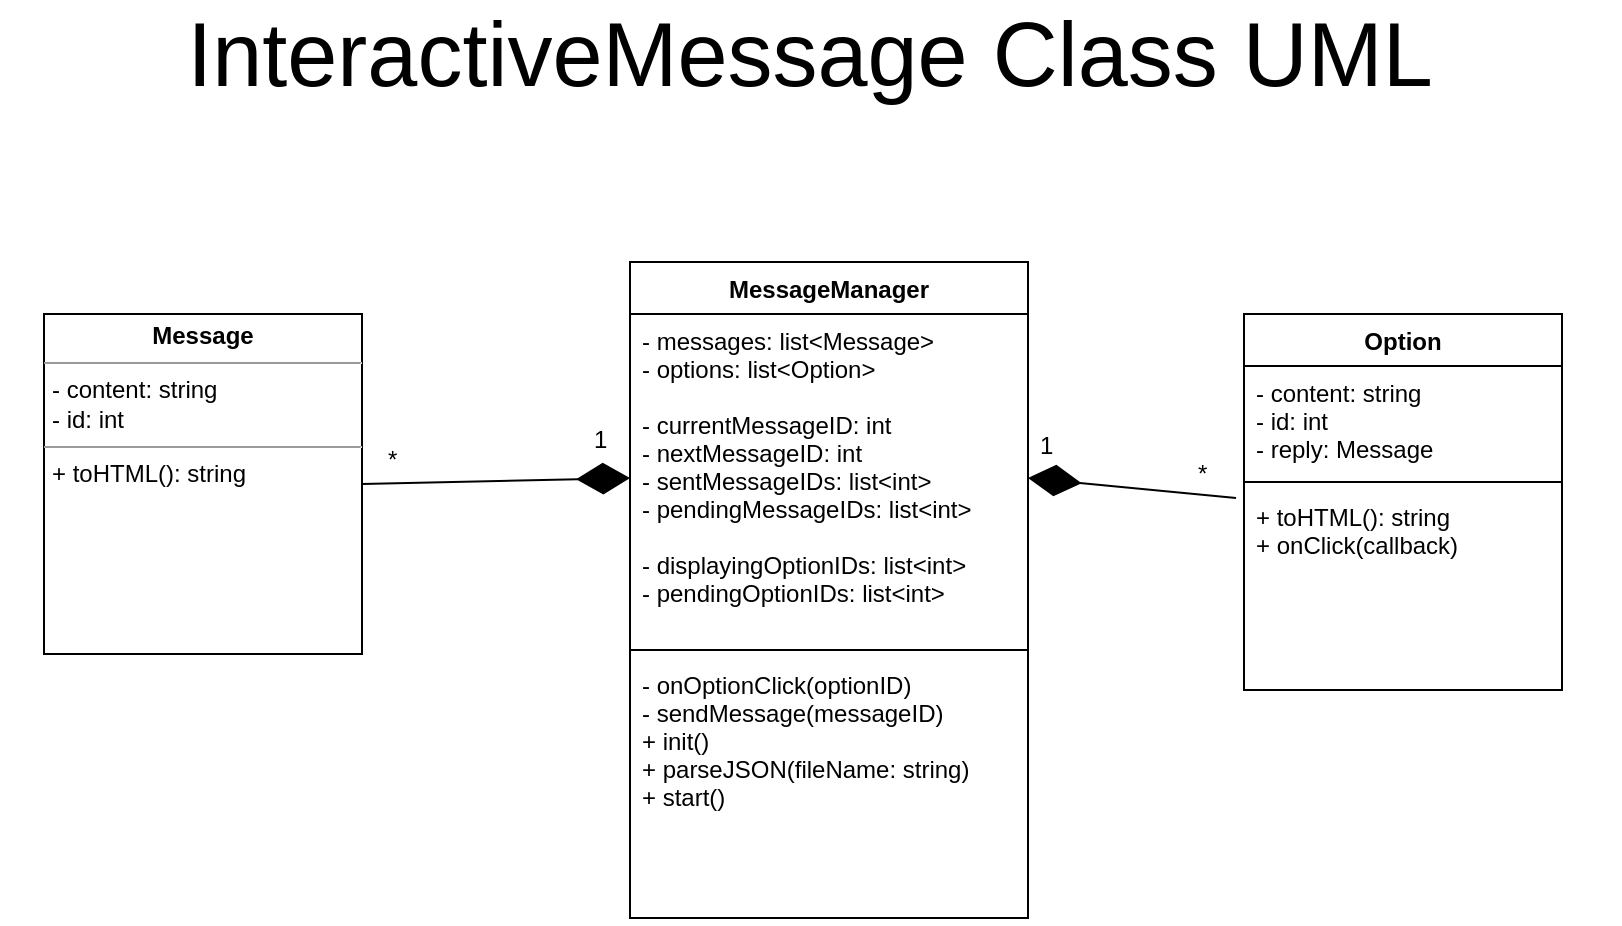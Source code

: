 <mxfile version="10.6.6" type="device"><diagram id="UolT-k-QU2GeJ7S1jclD" name="Page-1"><mxGraphModel dx="1078" dy="835" grid="1" gridSize="10" guides="1" tooltips="1" connect="1" arrows="1" fold="1" page="1" pageScale="1" pageWidth="827" pageHeight="1169" math="0" shadow="0"><root><mxCell id="0"/><mxCell id="1" parent="0"/><mxCell id="rfZSaHXk6nqBjt2zS2o6-1" value="&lt;p style=&quot;margin: 0px ; margin-top: 4px ; text-align: center&quot;&gt;&lt;b&gt;Message&lt;/b&gt;&lt;/p&gt;&lt;hr size=&quot;1&quot;&gt;&lt;p style=&quot;margin: 0px ; margin-left: 4px&quot;&gt;- content: string&lt;/p&gt;&lt;p style=&quot;margin: 0px ; margin-left: 4px&quot;&gt;- id: int&lt;/p&gt;&lt;hr size=&quot;1&quot;&gt;&lt;p style=&quot;margin: 0px ; margin-left: 4px&quot;&gt;+ toHTML(): string&lt;/p&gt;" style="verticalAlign=top;align=left;overflow=fill;fontSize=12;fontFamily=Helvetica;html=1;" vertex="1" parent="1"><mxGeometry x="30" y="220" width="159" height="170" as="geometry"/></mxCell><mxCell id="rfZSaHXk6nqBjt2zS2o6-2" value="MessageManager" style="swimlane;fontStyle=1;align=center;verticalAlign=top;childLayout=stackLayout;horizontal=1;startSize=26;horizontalStack=0;resizeParent=1;resizeParentMax=0;resizeLast=0;collapsible=1;marginBottom=0;" vertex="1" parent="1"><mxGeometry x="323" y="194" width="199" height="328" as="geometry"/></mxCell><mxCell id="rfZSaHXk6nqBjt2zS2o6-3" value="- messages: list&lt;Message&gt;&#10;- options: list&lt;Option&gt;&#10;&#10;- currentMessageID: int&#10;- nextMessageID: int&#10;- sentMessageIDs: list&lt;int&gt;&#10;- pendingMessageIDs: list&lt;int&gt;&#10;&#10;- displayingOptionIDs: list&lt;int&gt;&#10;- pendingOptionIDs: list&lt;int&gt;" style="text;strokeColor=none;fillColor=none;align=left;verticalAlign=top;spacingLeft=4;spacingRight=4;overflow=hidden;rotatable=0;points=[[0,0.5],[1,0.5]];portConstraint=eastwest;" vertex="1" parent="rfZSaHXk6nqBjt2zS2o6-2"><mxGeometry y="26" width="199" height="164" as="geometry"/></mxCell><mxCell id="rfZSaHXk6nqBjt2zS2o6-4" value="" style="line;strokeWidth=1;fillColor=none;align=left;verticalAlign=middle;spacingTop=-1;spacingLeft=3;spacingRight=3;rotatable=0;labelPosition=right;points=[];portConstraint=eastwest;" vertex="1" parent="rfZSaHXk6nqBjt2zS2o6-2"><mxGeometry y="190" width="199" height="8" as="geometry"/></mxCell><mxCell id="rfZSaHXk6nqBjt2zS2o6-5" value="- onOptionClick(optionID)&#10;- sendMessage(messageID)&#10;+ init()&#10;+ parseJSON(fileName: string)&#10;+ start()&#10;" style="text;strokeColor=none;fillColor=none;align=left;verticalAlign=top;spacingLeft=4;spacingRight=4;overflow=hidden;rotatable=0;points=[[0,0.5],[1,0.5]];portConstraint=eastwest;" vertex="1" parent="rfZSaHXk6nqBjt2zS2o6-2"><mxGeometry y="198" width="199" height="130" as="geometry"/></mxCell><mxCell id="rfZSaHXk6nqBjt2zS2o6-6" value="" style="endArrow=diamondThin;endFill=1;endSize=24;html=1;entryX=0;entryY=0.5;entryDx=0;entryDy=0;exitX=1;exitY=0.5;exitDx=0;exitDy=0;" edge="1" parent="1" source="rfZSaHXk6nqBjt2zS2o6-1" target="rfZSaHXk6nqBjt2zS2o6-3"><mxGeometry width="160" relative="1" as="geometry"><mxPoint x="120" y="460" as="sourcePoint"/><mxPoint x="280" y="460" as="targetPoint"/></mxGeometry></mxCell><mxCell id="rfZSaHXk6nqBjt2zS2o6-7" value="1" style="text;html=1;resizable=0;points=[];autosize=1;align=left;verticalAlign=top;spacingTop=-4;" vertex="1" parent="1"><mxGeometry x="303" y="273" width="20" height="20" as="geometry"/></mxCell><mxCell id="rfZSaHXk6nqBjt2zS2o6-8" value="*" style="text;html=1;resizable=0;points=[];autosize=1;align=left;verticalAlign=top;spacingTop=-4;" vertex="1" parent="1"><mxGeometry x="200" y="283" width="20" height="20" as="geometry"/></mxCell><mxCell id="rfZSaHXk6nqBjt2zS2o6-12" value="Option" style="swimlane;fontStyle=1;align=center;verticalAlign=top;childLayout=stackLayout;horizontal=1;startSize=26;horizontalStack=0;resizeParent=1;resizeParentMax=0;resizeLast=0;collapsible=1;marginBottom=0;" vertex="1" parent="1"><mxGeometry x="630" y="220" width="159" height="188" as="geometry"/></mxCell><mxCell id="rfZSaHXk6nqBjt2zS2o6-13" value="- content: string&#10;- id: int&#10;- reply: Message&#10;" style="text;strokeColor=none;fillColor=none;align=left;verticalAlign=top;spacingLeft=4;spacingRight=4;overflow=hidden;rotatable=0;points=[[0,0.5],[1,0.5]];portConstraint=eastwest;" vertex="1" parent="rfZSaHXk6nqBjt2zS2o6-12"><mxGeometry y="26" width="159" height="54" as="geometry"/></mxCell><mxCell id="rfZSaHXk6nqBjt2zS2o6-14" value="" style="line;strokeWidth=1;fillColor=none;align=left;verticalAlign=middle;spacingTop=-1;spacingLeft=3;spacingRight=3;rotatable=0;labelPosition=right;points=[];portConstraint=eastwest;" vertex="1" parent="rfZSaHXk6nqBjt2zS2o6-12"><mxGeometry y="80" width="159" height="8" as="geometry"/></mxCell><mxCell id="rfZSaHXk6nqBjt2zS2o6-15" value="+ toHTML(): string&#10;+ onClick(callback)&#10;" style="text;strokeColor=none;fillColor=none;align=left;verticalAlign=top;spacingLeft=4;spacingRight=4;overflow=hidden;rotatable=0;points=[[0,0.5],[1,0.5]];portConstraint=eastwest;" vertex="1" parent="rfZSaHXk6nqBjt2zS2o6-12"><mxGeometry y="88" width="159" height="100" as="geometry"/></mxCell><mxCell id="rfZSaHXk6nqBjt2zS2o6-22" value="" style="endArrow=diamondThin;endFill=1;endSize=24;html=1;entryX=1;entryY=0.5;entryDx=0;entryDy=0;exitX=-0.025;exitY=0.04;exitDx=0;exitDy=0;exitPerimeter=0;" edge="1" parent="1" source="rfZSaHXk6nqBjt2zS2o6-15" target="rfZSaHXk6nqBjt2zS2o6-3"><mxGeometry width="160" relative="1" as="geometry"><mxPoint x="200" y="315" as="sourcePoint"/><mxPoint x="330" y="313" as="targetPoint"/></mxGeometry></mxCell><mxCell id="rfZSaHXk6nqBjt2zS2o6-23" value="1" style="text;html=1;resizable=0;points=[];autosize=1;align=left;verticalAlign=top;spacingTop=-4;" vertex="1" parent="1"><mxGeometry x="526" y="276" width="20" height="20" as="geometry"/></mxCell><mxCell id="rfZSaHXk6nqBjt2zS2o6-24" value="*" style="text;html=1;resizable=0;points=[];autosize=1;align=left;verticalAlign=top;spacingTop=-4;" vertex="1" parent="1"><mxGeometry x="605" y="290" width="20" height="20" as="geometry"/></mxCell><mxCell id="rfZSaHXk6nqBjt2zS2o6-25" value="&lt;font style=&quot;font-size: 45px&quot;&gt;InteractiveMessage Class UML&lt;/font&gt;" style="text;html=1;strokeColor=none;fillColor=none;align=center;verticalAlign=middle;whiteSpace=wrap;rounded=0;fontSize=34;" vertex="1" parent="1"><mxGeometry x="8" y="80" width="810" height="20" as="geometry"/></mxCell></root></mxGraphModel></diagram></mxfile>